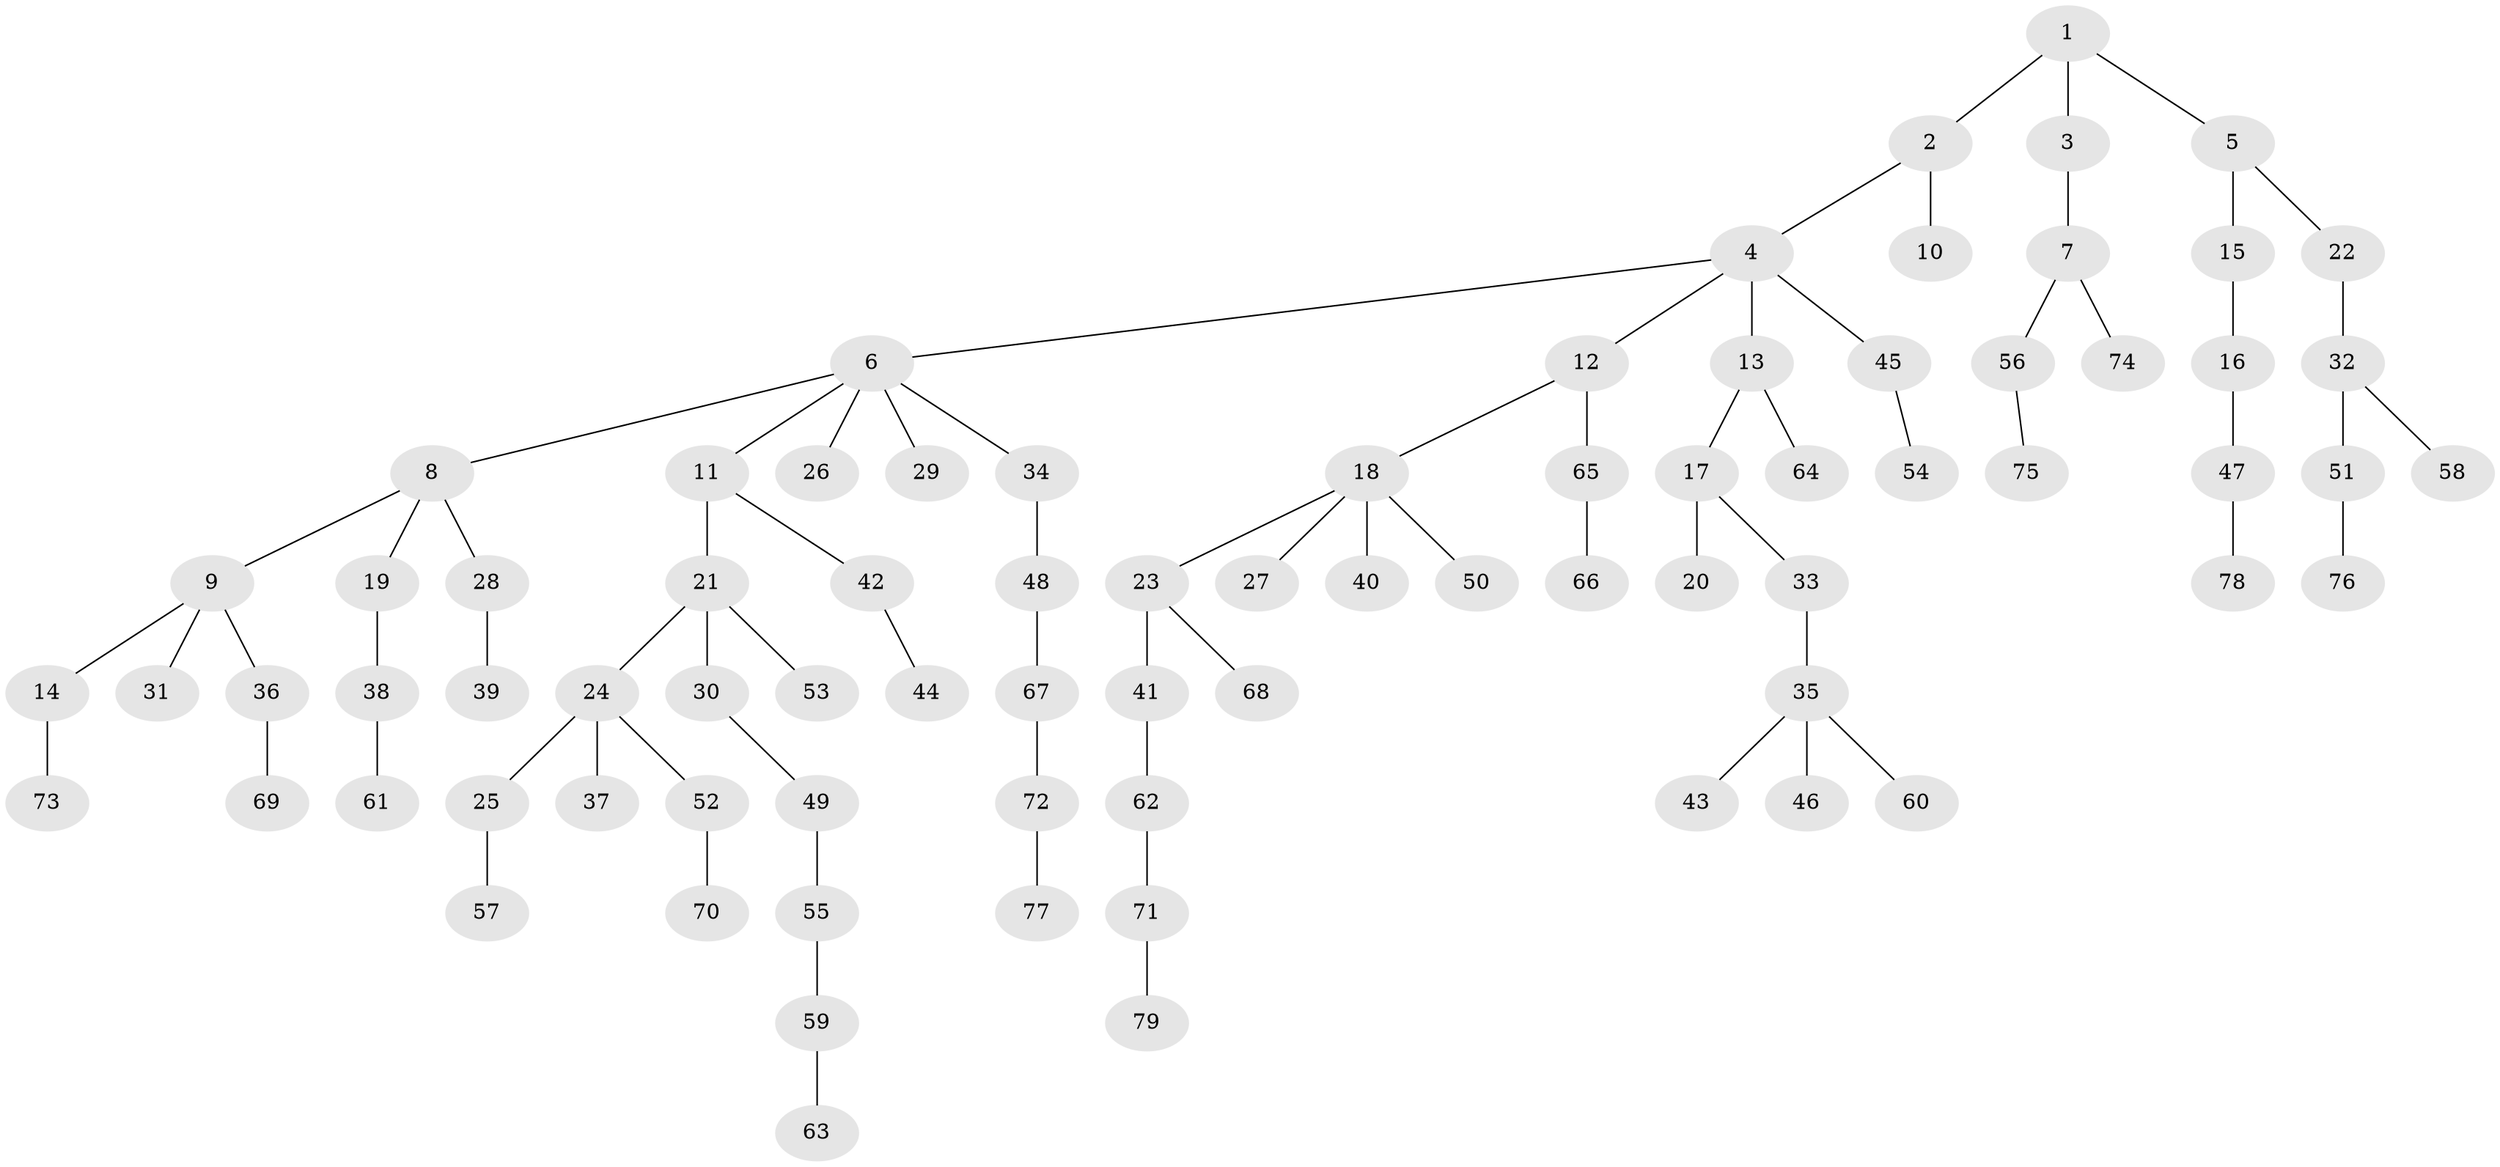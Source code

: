 // original degree distribution, {4: 0.036036036036036036, 3: 0.12612612612612611, 2: 0.3333333333333333, 6: 0.018018018018018018, 7: 0.009009009009009009, 5: 0.036036036036036036, 1: 0.44144144144144143}
// Generated by graph-tools (version 1.1) at 2025/51/03/04/25 22:51:46]
// undirected, 79 vertices, 78 edges
graph export_dot {
  node [color=gray90,style=filled];
  1;
  2;
  3;
  4;
  5;
  6;
  7;
  8;
  9;
  10;
  11;
  12;
  13;
  14;
  15;
  16;
  17;
  18;
  19;
  20;
  21;
  22;
  23;
  24;
  25;
  26;
  27;
  28;
  29;
  30;
  31;
  32;
  33;
  34;
  35;
  36;
  37;
  38;
  39;
  40;
  41;
  42;
  43;
  44;
  45;
  46;
  47;
  48;
  49;
  50;
  51;
  52;
  53;
  54;
  55;
  56;
  57;
  58;
  59;
  60;
  61;
  62;
  63;
  64;
  65;
  66;
  67;
  68;
  69;
  70;
  71;
  72;
  73;
  74;
  75;
  76;
  77;
  78;
  79;
  1 -- 2 [weight=1.0];
  1 -- 3 [weight=1.0];
  1 -- 5 [weight=1.0];
  2 -- 4 [weight=1.0];
  2 -- 10 [weight=1.0];
  3 -- 7 [weight=1.0];
  4 -- 6 [weight=1.0];
  4 -- 12 [weight=1.0];
  4 -- 13 [weight=1.0];
  4 -- 45 [weight=1.0];
  5 -- 15 [weight=1.0];
  5 -- 22 [weight=1.0];
  6 -- 8 [weight=1.0];
  6 -- 11 [weight=1.0];
  6 -- 26 [weight=1.0];
  6 -- 29 [weight=1.0];
  6 -- 34 [weight=1.0];
  7 -- 56 [weight=1.0];
  7 -- 74 [weight=1.0];
  8 -- 9 [weight=1.0];
  8 -- 19 [weight=1.0];
  8 -- 28 [weight=1.0];
  9 -- 14 [weight=1.0];
  9 -- 31 [weight=1.0];
  9 -- 36 [weight=1.0];
  11 -- 21 [weight=1.0];
  11 -- 42 [weight=1.0];
  12 -- 18 [weight=1.0];
  12 -- 65 [weight=1.0];
  13 -- 17 [weight=1.0];
  13 -- 64 [weight=1.0];
  14 -- 73 [weight=1.0];
  15 -- 16 [weight=1.0];
  16 -- 47 [weight=1.0];
  17 -- 20 [weight=1.0];
  17 -- 33 [weight=1.0];
  18 -- 23 [weight=1.0];
  18 -- 27 [weight=1.0];
  18 -- 40 [weight=1.0];
  18 -- 50 [weight=1.0];
  19 -- 38 [weight=1.0];
  21 -- 24 [weight=1.0];
  21 -- 30 [weight=1.0];
  21 -- 53 [weight=1.0];
  22 -- 32 [weight=1.0];
  23 -- 41 [weight=1.0];
  23 -- 68 [weight=1.0];
  24 -- 25 [weight=1.0];
  24 -- 37 [weight=1.0];
  24 -- 52 [weight=1.0];
  25 -- 57 [weight=1.0];
  28 -- 39 [weight=1.0];
  30 -- 49 [weight=1.0];
  32 -- 51 [weight=1.0];
  32 -- 58 [weight=1.0];
  33 -- 35 [weight=1.0];
  34 -- 48 [weight=1.0];
  35 -- 43 [weight=1.0];
  35 -- 46 [weight=1.0];
  35 -- 60 [weight=1.0];
  36 -- 69 [weight=1.0];
  38 -- 61 [weight=1.0];
  41 -- 62 [weight=1.0];
  42 -- 44 [weight=1.0];
  45 -- 54 [weight=1.0];
  47 -- 78 [weight=1.0];
  48 -- 67 [weight=1.0];
  49 -- 55 [weight=1.0];
  51 -- 76 [weight=1.0];
  52 -- 70 [weight=1.0];
  55 -- 59 [weight=1.0];
  56 -- 75 [weight=1.0];
  59 -- 63 [weight=1.0];
  62 -- 71 [weight=1.0];
  65 -- 66 [weight=1.0];
  67 -- 72 [weight=1.0];
  71 -- 79 [weight=1.0];
  72 -- 77 [weight=1.0];
}
